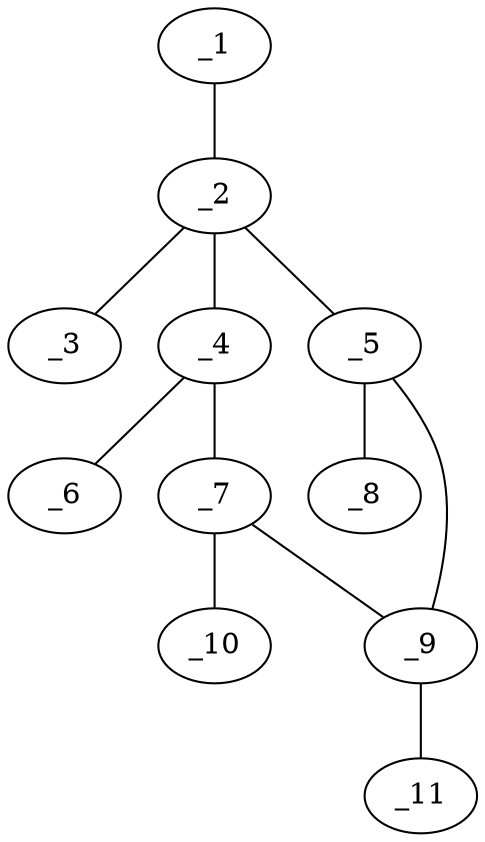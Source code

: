 graph molid136135 {
	_1	 [charge=0,
		chem=10,
		symbol="Br ",
		x="3.1723",
		y="1.5784"];
	_2	 [charge=0,
		chem=1,
		symbol="C  ",
		x="3.7601",
		y="0.7694"];
	_1 -- _2	 [valence=1];
	_3	 [charge=0,
		chem=1,
		symbol="C  ",
		x="4.3479",
		y="1.5784"];
	_2 -- _3	 [valence=1];
	_4	 [charge=0,
		chem=1,
		symbol="C  ",
		x="2.9511",
		y="0.1816"];
	_2 -- _4	 [valence=1];
	_5	 [charge=0,
		chem=1,
		symbol="C  ",
		x="4.5691",
		y="0.1816"];
	_2 -- _5	 [valence=1];
	_6	 [charge=0,
		chem=2,
		symbol="O  ",
		x=2,
		y="0.4907"];
	_4 -- _6	 [valence=2];
	_7	 [charge=0,
		chem=1,
		symbol="C  ",
		x="3.2601",
		y="-0.7694"];
	_4 -- _7	 [valence=1];
	_8	 [charge=0,
		chem=2,
		symbol="O  ",
		x="5.5201",
		y="0.4906"];
	_5 -- _8	 [valence=2];
	_9	 [charge=0,
		chem=1,
		symbol="C  ",
		x="4.2601",
		y="-0.7694"];
	_5 -- _9	 [valence=1];
	_7 -- _9	 [valence=2];
	_10	 [charge=0,
		chem=10,
		symbol="Br ",
		x="2.6723",
		y="-1.5784"];
	_7 -- _10	 [valence=1];
	_11	 [charge=0,
		chem=2,
		symbol="O  ",
		x="4.8479",
		y="-1.5784"];
	_9 -- _11	 [valence=1];
}
